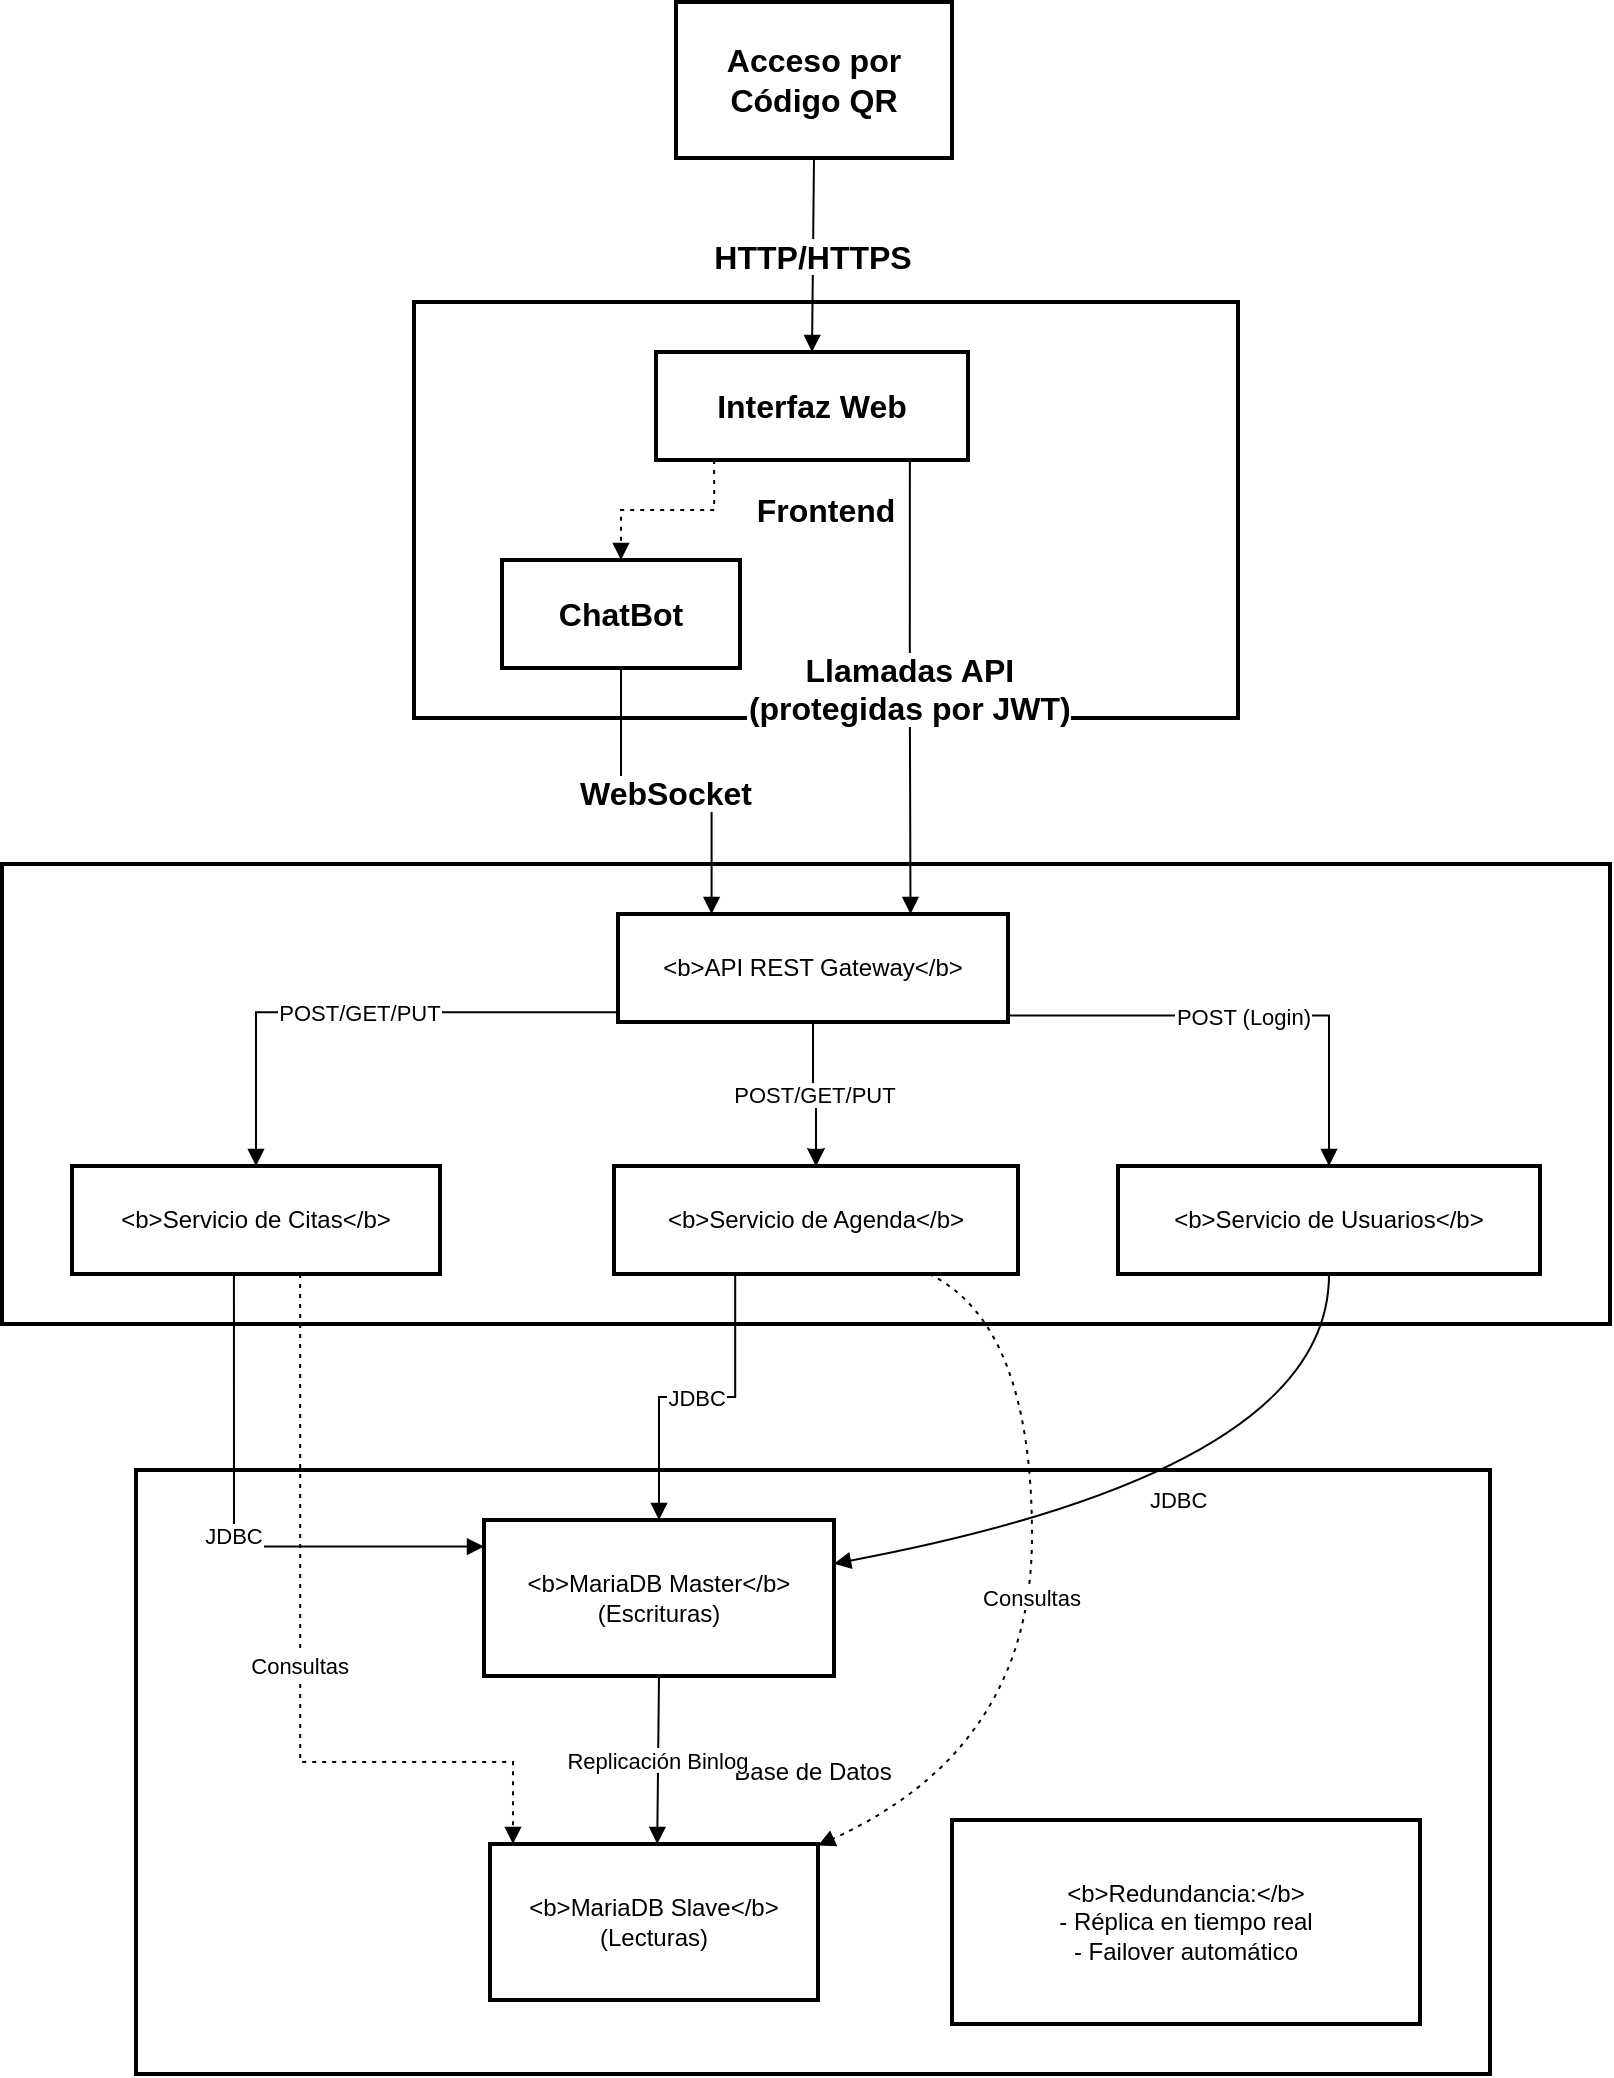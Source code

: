 <mxfile version="28.0.7">
  <diagram name="Page-1" id="gfU6Psf4KhTMNy2VeK_d">
    <mxGraphModel dx="1144" dy="660" grid="1" gridSize="10" guides="1" tooltips="1" connect="1" arrows="1" fold="1" page="1" pageScale="1" pageWidth="850" pageHeight="1100" math="0" shadow="0">
      <root>
        <mxCell id="0" />
        <mxCell id="1" parent="0" />
        <mxCell id="D0S42bkxyc6C5o60O4pQ-1" value="Base de Datos" style="whiteSpace=wrap;strokeWidth=2;" vertex="1" parent="1">
          <mxGeometry x="87" y="754" width="677" height="302" as="geometry" />
        </mxCell>
        <mxCell id="D0S42bkxyc6C5o60O4pQ-2" value="Backend" style="whiteSpace=wrap;strokeWidth=2;" vertex="1" parent="1">
          <mxGeometry x="20" y="451" width="804" height="230" as="geometry" />
        </mxCell>
        <mxCell id="D0S42bkxyc6C5o60O4pQ-3" value="Frontend" style="whiteSpace=wrap;strokeWidth=2;fontSize=16;fontStyle=1" vertex="1" parent="1">
          <mxGeometry x="226" y="170" width="412" height="208" as="geometry" />
        </mxCell>
        <mxCell id="D0S42bkxyc6C5o60O4pQ-4" value="Interfaz Web" style="whiteSpace=wrap;strokeWidth=2;fontSize=16;fontStyle=1" vertex="1" parent="1">
          <mxGeometry x="347" y="195" width="156" height="54" as="geometry" />
        </mxCell>
        <mxCell id="D0S42bkxyc6C5o60O4pQ-5" value="ChatBot" style="whiteSpace=wrap;strokeWidth=2;fontSize=16;fontStyle=1" vertex="1" parent="1">
          <mxGeometry x="270" y="299" width="119" height="54" as="geometry" />
        </mxCell>
        <mxCell id="D0S42bkxyc6C5o60O4pQ-27" value="" style="edgeStyle=orthogonalEdgeStyle;rounded=0;orthogonalLoop=1;jettySize=auto;html=1;" edge="1" parent="1" source="D0S42bkxyc6C5o60O4pQ-6" target="D0S42bkxyc6C5o60O4pQ-8">
          <mxGeometry relative="1" as="geometry" />
        </mxCell>
        <mxCell id="D0S42bkxyc6C5o60O4pQ-6" value="&lt;b&gt;API REST Gateway&lt;/b&gt;" style="whiteSpace=wrap;strokeWidth=2;" vertex="1" parent="1">
          <mxGeometry x="328" y="476" width="195" height="54" as="geometry" />
        </mxCell>
        <mxCell id="D0S42bkxyc6C5o60O4pQ-7" value="&lt;b&gt;Servicio de Citas&lt;/b&gt;" style="whiteSpace=wrap;strokeWidth=2;" vertex="1" parent="1">
          <mxGeometry x="55" y="602" width="184" height="54" as="geometry" />
        </mxCell>
        <mxCell id="D0S42bkxyc6C5o60O4pQ-8" value="&lt;b&gt;Servicio de Agenda&lt;/b&gt;" style="whiteSpace=wrap;strokeWidth=2;" vertex="1" parent="1">
          <mxGeometry x="326" y="602" width="202" height="54" as="geometry" />
        </mxCell>
        <mxCell id="D0S42bkxyc6C5o60O4pQ-9" value="&lt;b&gt;Servicio de Usuarios&lt;/b&gt;" style="whiteSpace=wrap;strokeWidth=2;" vertex="1" parent="1">
          <mxGeometry x="578" y="602" width="211" height="54" as="geometry" />
        </mxCell>
        <mxCell id="D0S42bkxyc6C5o60O4pQ-10" value="&lt;b&gt;MariaDB Master&lt;/b&gt;&#xa;(Escrituras)" style="whiteSpace=wrap;strokeWidth=2;" vertex="1" parent="1">
          <mxGeometry x="261" y="779" width="175" height="78" as="geometry" />
        </mxCell>
        <mxCell id="D0S42bkxyc6C5o60O4pQ-11" value="&lt;b&gt;MariaDB Slave&lt;/b&gt;&#xa;(Lecturas)" style="whiteSpace=wrap;strokeWidth=2;" vertex="1" parent="1">
          <mxGeometry x="264" y="941" width="164" height="78" as="geometry" />
        </mxCell>
        <mxCell id="D0S42bkxyc6C5o60O4pQ-12" value="&lt;b&gt;Redundancia:&lt;/b&gt;&#xa;- Réplica en tiempo real&#xa;- Failover automático" style="whiteSpace=wrap;strokeWidth=2;" vertex="1" parent="1">
          <mxGeometry x="495" y="929" width="234" height="102" as="geometry" />
        </mxCell>
        <mxCell id="D0S42bkxyc6C5o60O4pQ-13" value="Acceso por&#xa;Código QR" style="whiteSpace=wrap;strokeWidth=2;fontSize=16;fontStyle=1" vertex="1" parent="1">
          <mxGeometry x="357" y="20" width="138" height="78" as="geometry" />
        </mxCell>
        <mxCell id="D0S42bkxyc6C5o60O4pQ-14" value="" style="dashed=1;dashPattern=2 3;startArrow=none;endArrow=block;exitX=0.18;exitY=1.01;entryX=0.5;entryY=0.01;rounded=0;edgeStyle=orthogonalEdgeStyle;" edge="1" parent="1" source="D0S42bkxyc6C5o60O4pQ-4" target="D0S42bkxyc6C5o60O4pQ-5">
          <mxGeometry relative="1" as="geometry" />
        </mxCell>
        <mxCell id="D0S42bkxyc6C5o60O4pQ-15" value="POST/GET/PUT" style="startArrow=none;endArrow=block;exitX=0;exitY=0.91;entryX=0.5;entryY=0;rounded=0;edgeStyle=orthogonalEdgeStyle;" edge="1" parent="1" source="D0S42bkxyc6C5o60O4pQ-6" target="D0S42bkxyc6C5o60O4pQ-7">
          <mxGeometry relative="1" as="geometry" />
        </mxCell>
        <mxCell id="D0S42bkxyc6C5o60O4pQ-16" value="POST/GET/PUT" style="startArrow=none;endArrow=block;exitX=0.5;exitY=1;entryX=0.5;entryY=0;rounded=0;edgeStyle=orthogonalEdgeStyle;" edge="1" parent="1" source="D0S42bkxyc6C5o60O4pQ-6" target="D0S42bkxyc6C5o60O4pQ-8">
          <mxGeometry relative="1" as="geometry" />
        </mxCell>
        <mxCell id="D0S42bkxyc6C5o60O4pQ-17" value="POST (Login)" style="startArrow=none;endArrow=block;exitX=1;exitY=0.94;entryX=0.5;entryY=0;rounded=0;edgeStyle=orthogonalEdgeStyle;" edge="1" parent="1" source="D0S42bkxyc6C5o60O4pQ-6" target="D0S42bkxyc6C5o60O4pQ-9">
          <mxGeometry relative="1" as="geometry" />
        </mxCell>
        <mxCell id="D0S42bkxyc6C5o60O4pQ-18" value="Replicación Binlog" style="curved=1;startArrow=none;endArrow=block;exitX=0.5;exitY=0.99;entryX=0.51;entryY=0;rounded=0;" edge="1" parent="1" source="D0S42bkxyc6C5o60O4pQ-10" target="D0S42bkxyc6C5o60O4pQ-11">
          <mxGeometry relative="1" as="geometry">
            <Array as="points">
              <mxPoint x="348" y="893" />
            </Array>
          </mxGeometry>
        </mxCell>
        <mxCell id="D0S42bkxyc6C5o60O4pQ-19" value="HTTP/HTTPS" style="curved=1;startArrow=none;endArrow=block;exitX=0.5;exitY=1;entryX=0.5;entryY=0.01;rounded=0;fontSize=16;fontStyle=1" edge="1" parent="1" source="D0S42bkxyc6C5o60O4pQ-13" target="D0S42bkxyc6C5o60O4pQ-4">
          <mxGeometry relative="1" as="geometry">
            <Array as="points" />
          </mxGeometry>
        </mxCell>
        <mxCell id="D0S42bkxyc6C5o60O4pQ-20" value="Llamadas API&#xa;(protegidas por JWT)" style="startArrow=none;endArrow=block;exitX=0.82;exitY=1.01;entryX=0.75;entryY=0;rounded=0;edgeStyle=orthogonalEdgeStyle;fontSize=16;fontStyle=1" edge="1" parent="1" source="D0S42bkxyc6C5o60O4pQ-4" target="D0S42bkxyc6C5o60O4pQ-6">
          <mxGeometry relative="1" as="geometry" />
        </mxCell>
        <mxCell id="D0S42bkxyc6C5o60O4pQ-21" value="WebSocket" style="startArrow=none;endArrow=block;exitX=0.5;exitY=1.01;entryX=0.24;entryY=0;rounded=0;edgeStyle=orthogonalEdgeStyle;fontStyle=1;fontSize=16;" edge="1" parent="1" source="D0S42bkxyc6C5o60O4pQ-5" target="D0S42bkxyc6C5o60O4pQ-6">
          <mxGeometry relative="1" as="geometry" />
        </mxCell>
        <mxCell id="D0S42bkxyc6C5o60O4pQ-22" value="JDBC" style="startArrow=none;endArrow=block;exitX=0.44;exitY=1;entryX=0;entryY=0.17;rounded=0;edgeStyle=orthogonalEdgeStyle;" edge="1" parent="1" source="D0S42bkxyc6C5o60O4pQ-7" target="D0S42bkxyc6C5o60O4pQ-10">
          <mxGeometry relative="1" as="geometry" />
        </mxCell>
        <mxCell id="D0S42bkxyc6C5o60O4pQ-23" value="JDBC" style="startArrow=none;endArrow=block;exitX=0.3;exitY=1;entryX=0.5;entryY=-0.01;rounded=0;edgeStyle=orthogonalEdgeStyle;" edge="1" parent="1" source="D0S42bkxyc6C5o60O4pQ-8" target="D0S42bkxyc6C5o60O4pQ-10">
          <mxGeometry relative="1" as="geometry" />
        </mxCell>
        <mxCell id="D0S42bkxyc6C5o60O4pQ-24" value="JDBC" style="curved=1;startArrow=none;endArrow=block;exitX=0.5;exitY=1;entryX=1;entryY=0.28;rounded=0;" edge="1" parent="1" source="D0S42bkxyc6C5o60O4pQ-9" target="D0S42bkxyc6C5o60O4pQ-10">
          <mxGeometry relative="1" as="geometry">
            <Array as="points">
              <mxPoint x="684" y="754" />
            </Array>
          </mxGeometry>
        </mxCell>
        <mxCell id="D0S42bkxyc6C5o60O4pQ-25" value="Consultas" style="curved=1;dashed=1;dashPattern=2 3;startArrow=none;endArrow=block;exitX=0.78;exitY=1;entryX=1;entryY=0.01;rounded=0;" edge="1" parent="1" source="D0S42bkxyc6C5o60O4pQ-8" target="D0S42bkxyc6C5o60O4pQ-11">
          <mxGeometry relative="1" as="geometry">
            <Array as="points">
              <mxPoint x="535" y="681" />
              <mxPoint x="535" y="893" />
            </Array>
          </mxGeometry>
        </mxCell>
        <mxCell id="D0S42bkxyc6C5o60O4pQ-26" value="Consultas" style="dashed=1;dashPattern=2 3;startArrow=none;endArrow=block;exitX=0.62;exitY=1;entryX=0.07;entryY=0;rounded=0;edgeStyle=orthogonalEdgeStyle;" edge="1" parent="1" source="D0S42bkxyc6C5o60O4pQ-7" target="D0S42bkxyc6C5o60O4pQ-11">
          <mxGeometry relative="1" as="geometry">
            <Array as="points">
              <mxPoint x="169" y="900" />
              <mxPoint x="276" y="900" />
            </Array>
          </mxGeometry>
        </mxCell>
      </root>
    </mxGraphModel>
  </diagram>
</mxfile>
